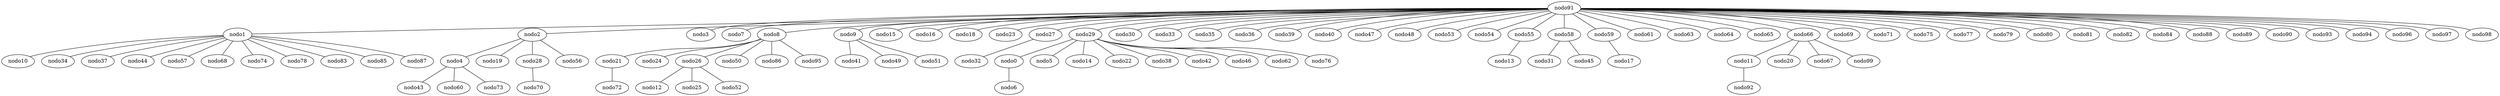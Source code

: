 graph X {
 91 [label="nodo91"];
 1 [label="nodo1"];
 2 [label="nodo2"];
 3 [label="nodo3"];
 7 [label="nodo7"];
 8 [label="nodo8"];
 9 [label="nodo9"];
 15 [label="nodo15"];
 16 [label="nodo16"];
 18 [label="nodo18"];
 23 [label="nodo23"];
 27 [label="nodo27"];
 29 [label="nodo29"];
 30 [label="nodo30"];
 33 [label="nodo33"];
 35 [label="nodo35"];
 36 [label="nodo36"];
 39 [label="nodo39"];
 40 [label="nodo40"];
 47 [label="nodo47"];
 48 [label="nodo48"];
 53 [label="nodo53"];
 54 [label="nodo54"];
 55 [label="nodo55"];
 58 [label="nodo58"];
 59 [label="nodo59"];
 61 [label="nodo61"];
 63 [label="nodo63"];
 64 [label="nodo64"];
 65 [label="nodo65"];
 66 [label="nodo66"];
 69 [label="nodo69"];
 71 [label="nodo71"];
 75 [label="nodo75"];
 77 [label="nodo77"];
 79 [label="nodo79"];
 80 [label="nodo80"];
 81 [label="nodo81"];
 82 [label="nodo82"];
 84 [label="nodo84"];
 88 [label="nodo88"];
 89 [label="nodo89"];
 90 [label="nodo90"];
 93 [label="nodo93"];
 94 [label="nodo94"];
 96 [label="nodo96"];
 97 [label="nodo97"];
 98 [label="nodo98"];
 10 [label="nodo10"];
 34 [label="nodo34"];
 37 [label="nodo37"];
 44 [label="nodo44"];
 57 [label="nodo57"];
 68 [label="nodo68"];
 74 [label="nodo74"];
 78 [label="nodo78"];
 83 [label="nodo83"];
 85 [label="nodo85"];
 87 [label="nodo87"];
 4 [label="nodo4"];
 19 [label="nodo19"];
 28 [label="nodo28"];
 56 [label="nodo56"];
 21 [label="nodo21"];
 24 [label="nodo24"];
 26 [label="nodo26"];
 50 [label="nodo50"];
 86 [label="nodo86"];
 95 [label="nodo95"];
 41 [label="nodo41"];
 49 [label="nodo49"];
 51 [label="nodo51"];
 32 [label="nodo32"];
 0 [label="nodo0"];
 5 [label="nodo5"];
 14 [label="nodo14"];
 22 [label="nodo22"];
 38 [label="nodo38"];
 42 [label="nodo42"];
 46 [label="nodo46"];
 62 [label="nodo62"];
 76 [label="nodo76"];
 13 [label="nodo13"];
 31 [label="nodo31"];
 45 [label="nodo45"];
 17 [label="nodo17"];
 11 [label="nodo11"];
 20 [label="nodo20"];
 67 [label="nodo67"];
 99 [label="nodo99"];
 43 [label="nodo43"];
 60 [label="nodo60"];
 73 [label="nodo73"];
 70 [label="nodo70"];
 72 [label="nodo72"];
 12 [label="nodo12"];
 25 [label="nodo25"];
 52 [label="nodo52"];
 6 [label="nodo6"];
 92 [label="nodo92"];
  91 -- 1 ;
  91 -- 2 ;
  91 -- 3 ;
  91 -- 7 ;
  91 -- 8 ;
  91 -- 9 ;
  91 -- 15 ;
  91 -- 16 ;
  91 -- 18 ;
  91 -- 23 ;
  91 -- 27 ;
  91 -- 29 ;
  91 -- 30 ;
  91 -- 33 ;
  91 -- 35 ;
  91 -- 36 ;
  91 -- 39 ;
  91 -- 40 ;
  91 -- 47 ;
  91 -- 48 ;
  91 -- 53 ;
  91 -- 54 ;
  91 -- 55 ;
  91 -- 58 ;
  91 -- 59 ;
  91 -- 61 ;
  91 -- 63 ;
  91 -- 64 ;
  91 -- 65 ;
  91 -- 66 ;
  91 -- 69 ;
  91 -- 71 ;
  91 -- 75 ;
  91 -- 77 ;
  91 -- 79 ;
  91 -- 80 ;
  91 -- 81 ;
  91 -- 82 ;
  91 -- 84 ;
  91 -- 88 ;
  91 -- 89 ;
  91 -- 90 ;
  91 -- 93 ;
  91 -- 94 ;
  91 -- 96 ;
  91 -- 97 ;
  91 -- 98 ;
  1 -- 10 ;
  1 -- 34 ;
  1 -- 37 ;
  1 -- 44 ;
  1 -- 57 ;
  1 -- 68 ;
  1 -- 74 ;
  1 -- 78 ;
  1 -- 83 ;
  1 -- 85 ;
  1 -- 87 ;
  2 -- 4 ;
  2 -- 19 ;
  2 -- 28 ;
  2 -- 56 ;
  8 -- 21 ;
  8 -- 24 ;
  8 -- 26 ;
  8 -- 50 ;
  8 -- 86 ;
  8 -- 95 ;
  9 -- 41 ;
  9 -- 49 ;
  9 -- 51 ;
  27 -- 32 ;
  29 -- 0 ;
  29 -- 5 ;
  29 -- 14 ;
  29 -- 22 ;
  29 -- 38 ;
  29 -- 42 ;
  29 -- 46 ;
  29 -- 62 ;
  29 -- 76 ;
  55 -- 13 ;
  58 -- 31 ;
  58 -- 45 ;
  59 -- 17 ;
  66 -- 11 ;
  66 -- 20 ;
  66 -- 67 ;
  66 -- 99 ;
  4 -- 43 ;
  4 -- 60 ;
  4 -- 73 ;
  28 -- 70 ;
  21 -- 72 ;
  26 -- 12 ;
  26 -- 25 ;
  26 -- 52 ;
  0 -- 6 ;
  11 -- 92 ;
}
